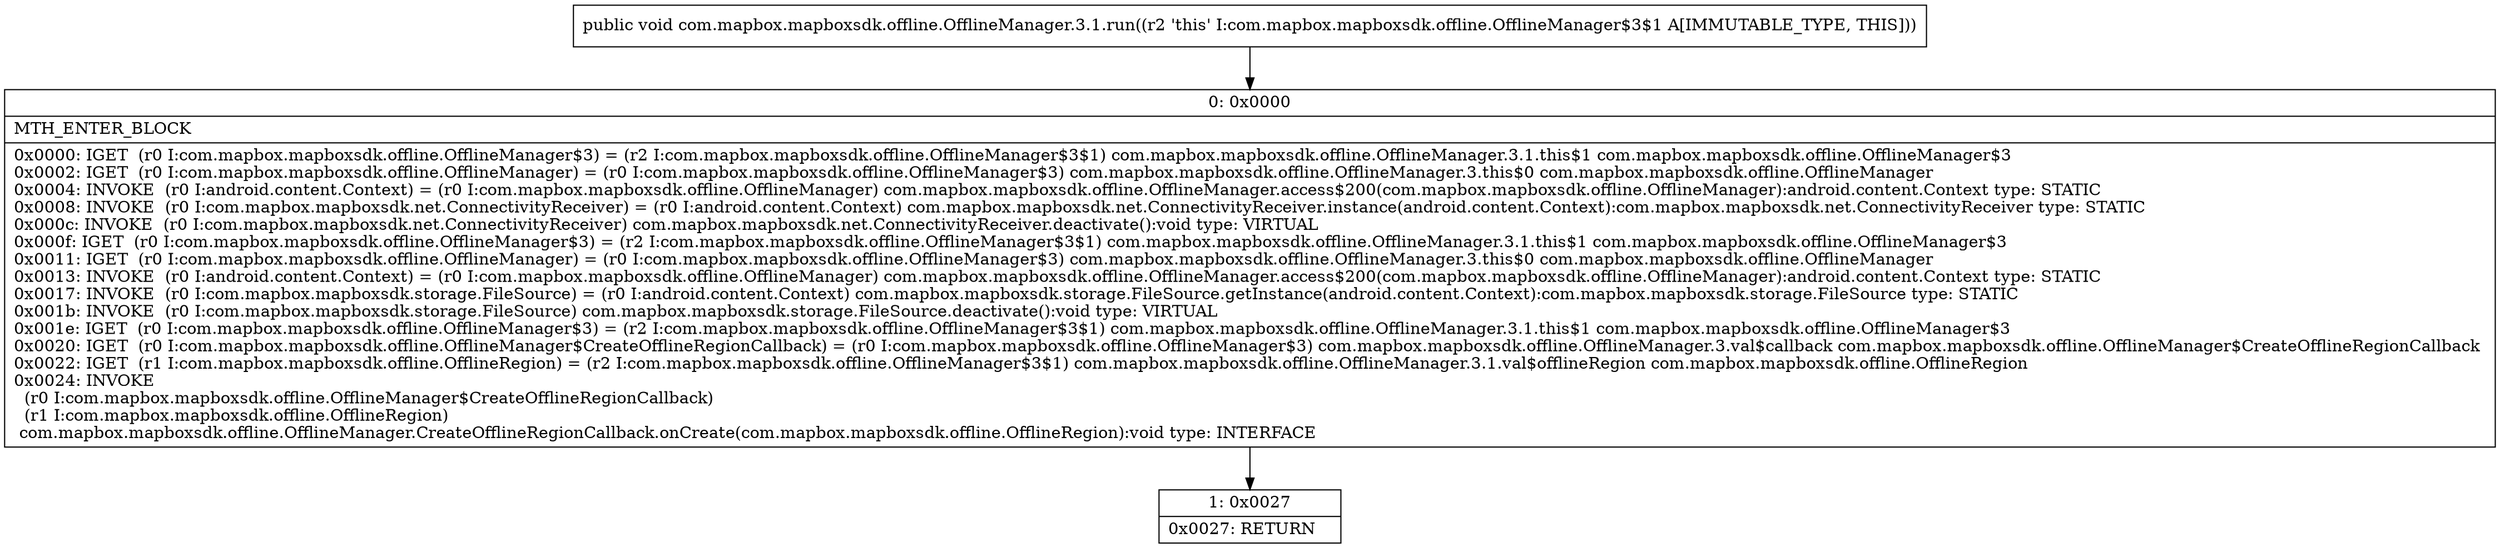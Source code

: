 digraph "CFG forcom.mapbox.mapboxsdk.offline.OfflineManager.3.1.run()V" {
Node_0 [shape=record,label="{0\:\ 0x0000|MTH_ENTER_BLOCK\l|0x0000: IGET  (r0 I:com.mapbox.mapboxsdk.offline.OfflineManager$3) = (r2 I:com.mapbox.mapboxsdk.offline.OfflineManager$3$1) com.mapbox.mapboxsdk.offline.OfflineManager.3.1.this$1 com.mapbox.mapboxsdk.offline.OfflineManager$3 \l0x0002: IGET  (r0 I:com.mapbox.mapboxsdk.offline.OfflineManager) = (r0 I:com.mapbox.mapboxsdk.offline.OfflineManager$3) com.mapbox.mapboxsdk.offline.OfflineManager.3.this$0 com.mapbox.mapboxsdk.offline.OfflineManager \l0x0004: INVOKE  (r0 I:android.content.Context) = (r0 I:com.mapbox.mapboxsdk.offline.OfflineManager) com.mapbox.mapboxsdk.offline.OfflineManager.access$200(com.mapbox.mapboxsdk.offline.OfflineManager):android.content.Context type: STATIC \l0x0008: INVOKE  (r0 I:com.mapbox.mapboxsdk.net.ConnectivityReceiver) = (r0 I:android.content.Context) com.mapbox.mapboxsdk.net.ConnectivityReceiver.instance(android.content.Context):com.mapbox.mapboxsdk.net.ConnectivityReceiver type: STATIC \l0x000c: INVOKE  (r0 I:com.mapbox.mapboxsdk.net.ConnectivityReceiver) com.mapbox.mapboxsdk.net.ConnectivityReceiver.deactivate():void type: VIRTUAL \l0x000f: IGET  (r0 I:com.mapbox.mapboxsdk.offline.OfflineManager$3) = (r2 I:com.mapbox.mapboxsdk.offline.OfflineManager$3$1) com.mapbox.mapboxsdk.offline.OfflineManager.3.1.this$1 com.mapbox.mapboxsdk.offline.OfflineManager$3 \l0x0011: IGET  (r0 I:com.mapbox.mapboxsdk.offline.OfflineManager) = (r0 I:com.mapbox.mapboxsdk.offline.OfflineManager$3) com.mapbox.mapboxsdk.offline.OfflineManager.3.this$0 com.mapbox.mapboxsdk.offline.OfflineManager \l0x0013: INVOKE  (r0 I:android.content.Context) = (r0 I:com.mapbox.mapboxsdk.offline.OfflineManager) com.mapbox.mapboxsdk.offline.OfflineManager.access$200(com.mapbox.mapboxsdk.offline.OfflineManager):android.content.Context type: STATIC \l0x0017: INVOKE  (r0 I:com.mapbox.mapboxsdk.storage.FileSource) = (r0 I:android.content.Context) com.mapbox.mapboxsdk.storage.FileSource.getInstance(android.content.Context):com.mapbox.mapboxsdk.storage.FileSource type: STATIC \l0x001b: INVOKE  (r0 I:com.mapbox.mapboxsdk.storage.FileSource) com.mapbox.mapboxsdk.storage.FileSource.deactivate():void type: VIRTUAL \l0x001e: IGET  (r0 I:com.mapbox.mapboxsdk.offline.OfflineManager$3) = (r2 I:com.mapbox.mapboxsdk.offline.OfflineManager$3$1) com.mapbox.mapboxsdk.offline.OfflineManager.3.1.this$1 com.mapbox.mapboxsdk.offline.OfflineManager$3 \l0x0020: IGET  (r0 I:com.mapbox.mapboxsdk.offline.OfflineManager$CreateOfflineRegionCallback) = (r0 I:com.mapbox.mapboxsdk.offline.OfflineManager$3) com.mapbox.mapboxsdk.offline.OfflineManager.3.val$callback com.mapbox.mapboxsdk.offline.OfflineManager$CreateOfflineRegionCallback \l0x0022: IGET  (r1 I:com.mapbox.mapboxsdk.offline.OfflineRegion) = (r2 I:com.mapbox.mapboxsdk.offline.OfflineManager$3$1) com.mapbox.mapboxsdk.offline.OfflineManager.3.1.val$offlineRegion com.mapbox.mapboxsdk.offline.OfflineRegion \l0x0024: INVOKE  \l  (r0 I:com.mapbox.mapboxsdk.offline.OfflineManager$CreateOfflineRegionCallback)\l  (r1 I:com.mapbox.mapboxsdk.offline.OfflineRegion)\l com.mapbox.mapboxsdk.offline.OfflineManager.CreateOfflineRegionCallback.onCreate(com.mapbox.mapboxsdk.offline.OfflineRegion):void type: INTERFACE \l}"];
Node_1 [shape=record,label="{1\:\ 0x0027|0x0027: RETURN   \l}"];
MethodNode[shape=record,label="{public void com.mapbox.mapboxsdk.offline.OfflineManager.3.1.run((r2 'this' I:com.mapbox.mapboxsdk.offline.OfflineManager$3$1 A[IMMUTABLE_TYPE, THIS])) }"];
MethodNode -> Node_0;
Node_0 -> Node_1;
}

